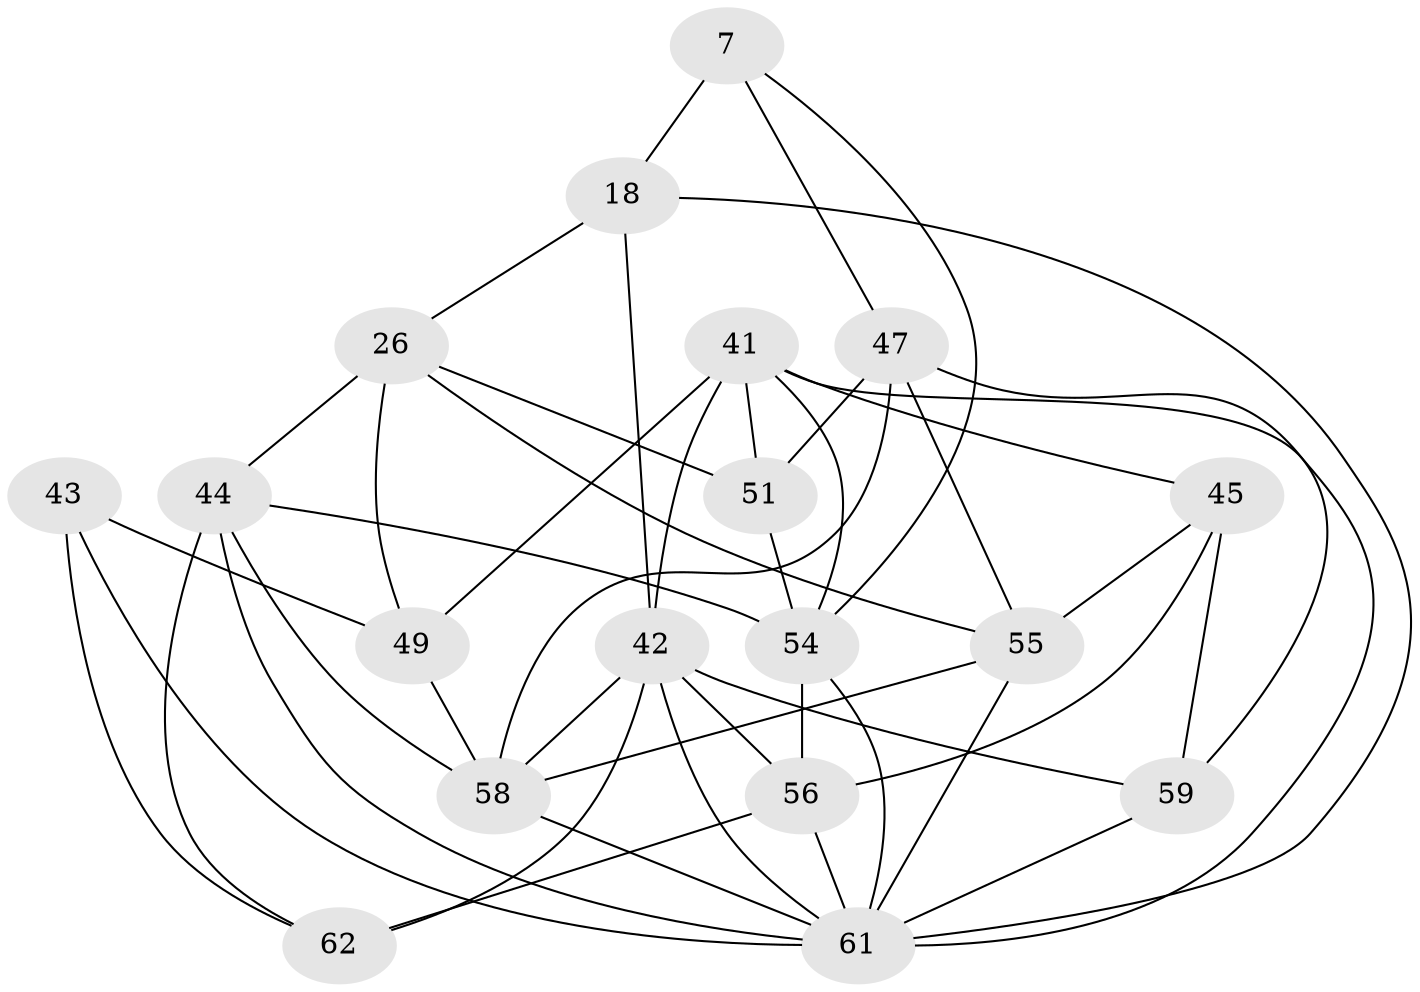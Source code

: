 // original degree distribution, {4: 1.0}
// Generated by graph-tools (version 1.1) at 2025/01/03/04/25 22:01:08]
// undirected, 18 vertices, 45 edges
graph export_dot {
graph [start="1"]
  node [color=gray90,style=filled];
  7;
  18 [super="+5"];
  26 [super="+13"];
  41 [super="+21+31"];
  42 [super="+27+19"];
  43 [super="+25"];
  44 [super="+35"];
  45 [super="+10"];
  47 [super="+32"];
  49 [super="+30+46"];
  51 [super="+1+29"];
  54 [super="+8+14+53"];
  55 [super="+40"];
  56 [super="+34+37"];
  58 [super="+57+17"];
  59 [super="+36+11"];
  61 [super="+52+60+48"];
  62 [super="+39"];
  7 -- 18 [weight=2];
  7 -- 47;
  7 -- 54;
  18 -- 26;
  18 -- 42 [weight=2];
  18 -- 61;
  26 -- 49 [weight=2];
  26 -- 55;
  26 -- 51;
  26 -- 44;
  41 -- 42;
  41 -- 45 [weight=2];
  41 -- 54;
  41 -- 49 [weight=2];
  41 -- 51;
  41 -- 61;
  42 -- 59 [weight=2];
  42 -- 62;
  42 -- 58 [weight=4];
  42 -- 56;
  42 -- 61;
  43 -- 62 [weight=2];
  43 -- 49 [weight=3];
  43 -- 61;
  44 -- 62;
  44 -- 58 [weight=4];
  44 -- 54 [weight=3];
  44 -- 61;
  45 -- 59 [weight=2];
  45 -- 55;
  45 -- 56;
  47 -- 51 [weight=2];
  47 -- 55 [weight=3];
  47 -- 59 [weight=2];
  47 -- 58 [weight=2];
  49 -- 58;
  51 -- 54 [weight=4];
  54 -- 56 [weight=3];
  54 -- 61 [weight=2];
  55 -- 58;
  55 -- 61 [weight=2];
  56 -- 62 [weight=2];
  56 -- 61;
  58 -- 61 [weight=4];
  59 -- 61 [weight=2];
}
